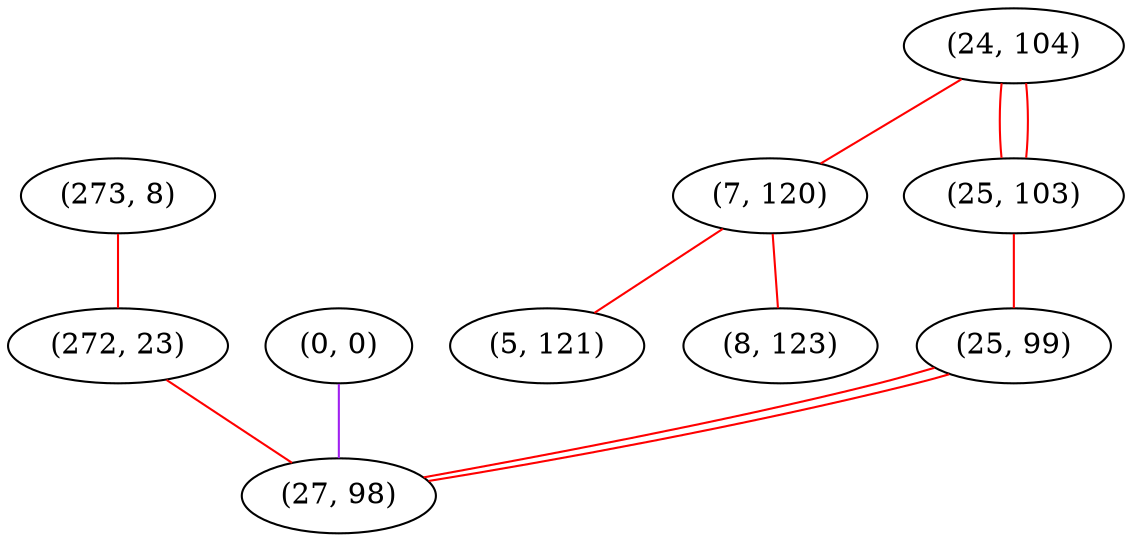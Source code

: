 graph "" {
"(273, 8)";
"(24, 104)";
"(7, 120)";
"(272, 23)";
"(25, 103)";
"(5, 121)";
"(0, 0)";
"(8, 123)";
"(25, 99)";
"(27, 98)";
"(273, 8)" -- "(272, 23)"  [color=red, key=0, weight=1];
"(24, 104)" -- "(7, 120)"  [color=red, key=0, weight=1];
"(24, 104)" -- "(25, 103)"  [color=red, key=0, weight=1];
"(24, 104)" -- "(25, 103)"  [color=red, key=1, weight=1];
"(7, 120)" -- "(5, 121)"  [color=red, key=0, weight=1];
"(7, 120)" -- "(8, 123)"  [color=red, key=0, weight=1];
"(272, 23)" -- "(27, 98)"  [color=red, key=0, weight=1];
"(25, 103)" -- "(25, 99)"  [color=red, key=0, weight=1];
"(0, 0)" -- "(27, 98)"  [color=purple, key=0, weight=4];
"(25, 99)" -- "(27, 98)"  [color=red, key=0, weight=1];
"(25, 99)" -- "(27, 98)"  [color=red, key=1, weight=1];
}
